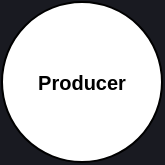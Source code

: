 <mxfile version="21.1.2" type="device">
  <diagram name="Página-1" id="Q39FMLRvRPiPcKhhfCA-">
    <mxGraphModel dx="1462" dy="-121" grid="0" gridSize="10" guides="1" tooltips="0" connect="1" arrows="1" fold="1" page="0" pageScale="1" pageWidth="827" pageHeight="1169" background="#191A21" math="0" shadow="0">
      <root>
        <object label="" fundo="" id="0">
          <mxCell />
        </object>
        <mxCell id="_28TFTsiVNb7t17IoLPc-239" value="camada4" style="" parent="0" />
        <mxCell id="_28TFTsiVNb7t17IoLPc-240" style="edgeStyle=none;curved=1;rounded=0;orthogonalLoop=1;jettySize=auto;html=1;fontSize=12;startSize=8;endSize=8;endArrow=block;endFill=1;strokeWidth=1;strokeColor=#FFFFFF;flowAnimation=0;" parent="_28TFTsiVNb7t17IoLPc-239" source="_28TFTsiVNb7t17IoLPc-243" target="_28TFTsiVNb7t17IoLPc-247" edge="1">
          <mxGeometry relative="1" as="geometry" />
        </mxCell>
        <mxCell id="_28TFTsiVNb7t17IoLPc-241" style="edgeStyle=none;curved=1;rounded=0;orthogonalLoop=1;jettySize=auto;html=1;entryX=0;entryY=0.5;entryDx=0;entryDy=0;fontSize=12;startSize=8;endSize=8;endArrow=block;endFill=1;strokeWidth=1;strokeColor=#FFFFFF;flowAnimation=0;" parent="_28TFTsiVNb7t17IoLPc-239" source="_28TFTsiVNb7t17IoLPc-243" target="_28TFTsiVNb7t17IoLPc-245" edge="1">
          <mxGeometry relative="1" as="geometry" />
        </mxCell>
        <mxCell id="_28TFTsiVNb7t17IoLPc-242" style="edgeStyle=none;curved=1;rounded=0;orthogonalLoop=1;jettySize=auto;html=1;entryX=0;entryY=0.5;entryDx=0;entryDy=0;fontSize=12;startSize=8;endSize=8;endArrow=block;endFill=1;strokeWidth=1;strokeColor=#FFFFFF;flowAnimation=0;" parent="_28TFTsiVNb7t17IoLPc-239" source="_28TFTsiVNb7t17IoLPc-243" target="_28TFTsiVNb7t17IoLPc-249" edge="1">
          <mxGeometry relative="1" as="geometry" />
        </mxCell>
        <mxCell id="_28TFTsiVNb7t17IoLPc-243" value="Exchange" style="rhombus;whiteSpace=wrap;html=1;fontSize=15;strokeWidth=2;fontStyle=1" parent="_28TFTsiVNb7t17IoLPc-239" vertex="1">
          <mxGeometry x="-117.16" y="1025.5" width="105" height="105" as="geometry" />
        </mxCell>
        <mxCell id="_28TFTsiVNb7t17IoLPc-244" style="edgeStyle=none;curved=1;rounded=0;orthogonalLoop=1;jettySize=auto;html=1;fontSize=12;startSize=8;endSize=8;endArrow=block;endFill=1;strokeWidth=1;entryX=0;entryY=0.5;entryDx=0;entryDy=0;strokeColor=#FFFFFF;flowAnimation=0;" parent="_28TFTsiVNb7t17IoLPc-239" source="_28TFTsiVNb7t17IoLPc-245" target="_28TFTsiVNb7t17IoLPc-250" edge="1">
          <mxGeometry relative="1" as="geometry">
            <mxPoint x="309" y="993" as="targetPoint" />
          </mxGeometry>
        </mxCell>
        <mxCell id="_28TFTsiVNb7t17IoLPc-245" value="Queue A" style="rounded=1;whiteSpace=wrap;html=1;fontSize=11;fontStyle=1;fillColor=#191A21;" parent="_28TFTsiVNb7t17IoLPc-239" vertex="1">
          <mxGeometry x="96" y="963" width="120" height="60" as="geometry" />
        </mxCell>
        <mxCell id="_28TFTsiVNb7t17IoLPc-246" style="edgeStyle=none;curved=1;rounded=0;orthogonalLoop=1;jettySize=auto;html=1;fontSize=12;startSize=8;endSize=8;endArrow=block;endFill=1;strokeWidth=1;entryX=0.003;entryY=0.463;entryDx=0;entryDy=0;entryPerimeter=0;strokeColor=#FFFFFF;flowAnimation=0;" parent="_28TFTsiVNb7t17IoLPc-239" target="_28TFTsiVNb7t17IoLPc-251" edge="1">
          <mxGeometry relative="1" as="geometry">
            <mxPoint x="215" y="1080" as="sourcePoint" />
            <mxPoint x="314.12" y="1079.76" as="targetPoint" />
          </mxGeometry>
        </mxCell>
        <mxCell id="_28TFTsiVNb7t17IoLPc-247" value="Queue B" style="rounded=1;whiteSpace=wrap;html=1;fontSize=11;fontStyle=1;fillColor=#191A21;" parent="_28TFTsiVNb7t17IoLPc-239" vertex="1">
          <mxGeometry x="94" y="1048" width="120" height="60" as="geometry" />
        </mxCell>
        <mxCell id="_28TFTsiVNb7t17IoLPc-248" style="edgeStyle=none;curved=1;rounded=0;orthogonalLoop=1;jettySize=auto;html=1;entryX=0;entryY=0.5;entryDx=0;entryDy=0;fontSize=12;startSize=8;endSize=8;endArrow=block;endFill=1;strokeColor=#FFFFFF;flowAnimation=0;strokeWidth=1;" parent="_28TFTsiVNb7t17IoLPc-239" source="_28TFTsiVNb7t17IoLPc-249" target="_28TFTsiVNb7t17IoLPc-252" edge="1">
          <mxGeometry relative="1" as="geometry" />
        </mxCell>
        <mxCell id="_28TFTsiVNb7t17IoLPc-249" value="Queue C" style="rounded=1;whiteSpace=wrap;html=1;fontSize=11;fontStyle=1;fillColor=#191A21;" parent="_28TFTsiVNb7t17IoLPc-239" vertex="1">
          <mxGeometry x="96" y="1130.5" width="120" height="60" as="geometry" />
        </mxCell>
        <mxCell id="_28TFTsiVNb7t17IoLPc-250" value="Consumer A" style="ellipse;whiteSpace=wrap;html=1;aspect=fixed;fontSize=8;fontStyle=1" parent="_28TFTsiVNb7t17IoLPc-239" vertex="1">
          <mxGeometry x="323" y="961" width="64" height="64" as="geometry" />
        </mxCell>
        <mxCell id="_28TFTsiVNb7t17IoLPc-251" value="Consumer B" style="ellipse;whiteSpace=wrap;html=1;aspect=fixed;fontSize=8;fontStyle=1" parent="_28TFTsiVNb7t17IoLPc-239" vertex="1">
          <mxGeometry x="323" y="1051" width="64" height="64" as="geometry" />
        </mxCell>
        <mxCell id="_28TFTsiVNb7t17IoLPc-252" value="Consumer C" style="ellipse;whiteSpace=wrap;html=1;aspect=fixed;fontSize=8;fontStyle=1" parent="_28TFTsiVNb7t17IoLPc-239" vertex="1">
          <mxGeometry x="323" y="1128.5" width="64" height="64" as="geometry" />
        </mxCell>
        <mxCell id="_28TFTsiVNb7t17IoLPc-253" value="Routing Key: &lt;font color=&quot;#ff33ff&quot;&gt;&lt;b&gt;X&lt;/b&gt;&lt;/font&gt;" style="text;strokeColor=none;fillColor=none;html=1;align=center;verticalAlign=middle;whiteSpace=wrap;rounded=0;fontSize=9;rotation=-30;" parent="_28TFTsiVNb7t17IoLPc-239" vertex="1">
          <mxGeometry x="-28" y="1001" width="82" height="30" as="geometry" />
        </mxCell>
        <mxCell id="_28TFTsiVNb7t17IoLPc-254" value="Routing Key: &lt;b&gt;&lt;font color=&quot;#ff33ff&quot;&gt;Z&lt;/font&gt;&lt;/b&gt;" style="text;strokeColor=none;fillColor=none;html=1;align=center;verticalAlign=middle;whiteSpace=wrap;rounded=0;fontSize=9;rotation=28;" parent="_28TFTsiVNb7t17IoLPc-239" vertex="1">
          <mxGeometry x="-22" y="1126" width="82" height="30" as="geometry" />
        </mxCell>
        <mxCell id="_28TFTsiVNb7t17IoLPc-255" value="Routing Key: &lt;font color=&quot;#ff33ff&quot;&gt;&lt;b&gt;Y&lt;/b&gt;&lt;/font&gt;" style="text;strokeColor=none;fillColor=none;html=1;align=center;verticalAlign=middle;whiteSpace=wrap;rounded=0;fontSize=9;rotation=0;" parent="_28TFTsiVNb7t17IoLPc-239" vertex="1">
          <mxGeometry x="-12.16" y="1051" width="82" height="30" as="geometry" />
        </mxCell>
        <mxCell id="_28TFTsiVNb7t17IoLPc-256" value="" style="endArrow=block;html=1;rounded=0;fontSize=12;startSize=8;endSize=8;curved=1;endFill=1;strokeColor=#3DFF1F;flowAnimation=1;" parent="_28TFTsiVNb7t17IoLPc-239" edge="1">
          <mxGeometry relative="1" as="geometry">
            <mxPoint x="-217.16" y="1077.76" as="sourcePoint" />
            <mxPoint x="-117.16" y="1077.76" as="targetPoint" />
          </mxGeometry>
        </mxCell>
        <mxCell id="_28TFTsiVNb7t17IoLPc-258" value="Producer" style="ellipse;whiteSpace=wrap;html=1;aspect=fixed;fontSize=10;fontStyle=1" parent="_28TFTsiVNb7t17IoLPc-239" vertex="1">
          <mxGeometry x="-298" y="1038" width="80" height="80" as="geometry" />
        </mxCell>
        <UserObject label="camadas" link="data:action/json,{   &quot;title&quot;: &quot;limpar&quot;,   &quot;actions&quot;: [     {       &quot;wait&quot;: &quot;3000&quot;     },     {       &quot;toggle&quot;: {         &quot;cells&quot;: [           &quot;_28TFTsiVNb7t17IoLPc-198&quot;         ]       }     }   ] }" id="ufFklaLvF3Zcsidc5OTK-1">
          <mxCell style="rounded=1;whiteSpace=wrap;html=1;fontSize=25;fillColor=#f5f5f5;fontColor=#333333;strokeColor=#666666;strokeWidth=3;" vertex="1" parent="_28TFTsiVNb7t17IoLPc-239">
            <mxGeometry x="-321" y="1304" width="106" height="60" as="geometry" />
          </mxCell>
        </UserObject>
        <mxCell id="_28TFTsiVNb7t17IoLPc-218" value="camada3" style="" parent="0" />
        <mxCell id="_28TFTsiVNb7t17IoLPc-219" style="edgeStyle=none;curved=1;rounded=0;orthogonalLoop=1;jettySize=auto;html=1;fontSize=12;startSize=8;endSize=8;endArrow=block;endFill=1;strokeWidth=1;strokeColor=#FFFFFF;flowAnimation=0;" parent="_28TFTsiVNb7t17IoLPc-218" source="_28TFTsiVNb7t17IoLPc-222" target="_28TFTsiVNb7t17IoLPc-226" edge="1">
          <mxGeometry relative="1" as="geometry" />
        </mxCell>
        <mxCell id="_28TFTsiVNb7t17IoLPc-220" style="edgeStyle=none;curved=1;rounded=0;orthogonalLoop=1;jettySize=auto;html=1;entryX=0;entryY=0.5;entryDx=0;entryDy=0;fontSize=12;startSize=8;endSize=8;endArrow=block;endFill=1;strokeWidth=1;strokeColor=#FFFFFF;flowAnimation=0;" parent="_28TFTsiVNb7t17IoLPc-218" source="_28TFTsiVNb7t17IoLPc-222" target="_28TFTsiVNb7t17IoLPc-224" edge="1">
          <mxGeometry relative="1" as="geometry" />
        </mxCell>
        <mxCell id="_28TFTsiVNb7t17IoLPc-221" style="edgeStyle=none;curved=1;rounded=0;orthogonalLoop=1;jettySize=auto;html=1;entryX=0;entryY=0.5;entryDx=0;entryDy=0;fontSize=12;startSize=8;endSize=8;endArrow=block;endFill=1;strokeWidth=1;strokeColor=#FFFFFF;flowAnimation=0;" parent="_28TFTsiVNb7t17IoLPc-218" source="_28TFTsiVNb7t17IoLPc-222" target="_28TFTsiVNb7t17IoLPc-228" edge="1">
          <mxGeometry relative="1" as="geometry" />
        </mxCell>
        <mxCell id="_28TFTsiVNb7t17IoLPc-222" value="Exchange" style="rhombus;whiteSpace=wrap;html=1;fontSize=15;strokeWidth=2;fontStyle=1" parent="_28TFTsiVNb7t17IoLPc-218" vertex="1">
          <mxGeometry x="-117.16" y="1025.5" width="105" height="105" as="geometry" />
        </mxCell>
        <mxCell id="_28TFTsiVNb7t17IoLPc-223" style="edgeStyle=none;curved=1;rounded=0;orthogonalLoop=1;jettySize=auto;html=1;fontSize=12;startSize=8;endSize=8;endArrow=block;endFill=1;strokeWidth=1;entryX=0;entryY=0.5;entryDx=0;entryDy=0;strokeColor=#FFFFFF;flowAnimation=0;" parent="_28TFTsiVNb7t17IoLPc-218" source="_28TFTsiVNb7t17IoLPc-224" target="_28TFTsiVNb7t17IoLPc-229" edge="1">
          <mxGeometry relative="1" as="geometry">
            <mxPoint x="309" y="993" as="targetPoint" />
          </mxGeometry>
        </mxCell>
        <mxCell id="_28TFTsiVNb7t17IoLPc-224" value="Queue A" style="rounded=1;whiteSpace=wrap;html=1;fontSize=11;fontStyle=1;fillColor=#191A21;" parent="_28TFTsiVNb7t17IoLPc-218" vertex="1">
          <mxGeometry x="96" y="963" width="120" height="60" as="geometry" />
        </mxCell>
        <mxCell id="_28TFTsiVNb7t17IoLPc-225" style="edgeStyle=none;curved=1;rounded=0;orthogonalLoop=1;jettySize=auto;html=1;fontSize=12;startSize=8;endSize=8;endArrow=block;endFill=1;strokeWidth=1;entryX=0.003;entryY=0.463;entryDx=0;entryDy=0;entryPerimeter=0;strokeColor=#FFFFFF;flowAnimation=0;" parent="_28TFTsiVNb7t17IoLPc-218" target="_28TFTsiVNb7t17IoLPc-230" edge="1">
          <mxGeometry relative="1" as="geometry">
            <mxPoint x="215" y="1080" as="sourcePoint" />
            <mxPoint x="314.12" y="1079.76" as="targetPoint" />
          </mxGeometry>
        </mxCell>
        <mxCell id="_28TFTsiVNb7t17IoLPc-226" value="Queue B" style="rounded=1;whiteSpace=wrap;html=1;fontSize=11;fontStyle=1;fillColor=#191A21;" parent="_28TFTsiVNb7t17IoLPc-218" vertex="1">
          <mxGeometry x="94" y="1048" width="120" height="60" as="geometry" />
        </mxCell>
        <mxCell id="_28TFTsiVNb7t17IoLPc-227" style="edgeStyle=none;curved=1;rounded=0;orthogonalLoop=1;jettySize=auto;html=1;entryX=0;entryY=0.5;entryDx=0;entryDy=0;fontSize=12;startSize=8;endSize=8;endArrow=block;endFill=1;strokeColor=#FFFFFF;flowAnimation=0;strokeWidth=1;" parent="_28TFTsiVNb7t17IoLPc-218" source="_28TFTsiVNb7t17IoLPc-228" target="_28TFTsiVNb7t17IoLPc-231" edge="1">
          <mxGeometry relative="1" as="geometry" />
        </mxCell>
        <mxCell id="_28TFTsiVNb7t17IoLPc-228" value="Queue C" style="rounded=1;whiteSpace=wrap;html=1;fontSize=11;fontStyle=1;fillColor=#191A21;" parent="_28TFTsiVNb7t17IoLPc-218" vertex="1">
          <mxGeometry x="96" y="1130.5" width="120" height="60" as="geometry" />
        </mxCell>
        <mxCell id="_28TFTsiVNb7t17IoLPc-229" value="Consumer A" style="ellipse;whiteSpace=wrap;html=1;aspect=fixed;fontSize=8;fontStyle=1" parent="_28TFTsiVNb7t17IoLPc-218" vertex="1">
          <mxGeometry x="323" y="961" width="64" height="64" as="geometry" />
        </mxCell>
        <mxCell id="_28TFTsiVNb7t17IoLPc-230" value="Consumer B" style="ellipse;whiteSpace=wrap;html=1;aspect=fixed;fontSize=8;fontStyle=1" parent="_28TFTsiVNb7t17IoLPc-218" vertex="1">
          <mxGeometry x="323" y="1051" width="64" height="64" as="geometry" />
        </mxCell>
        <mxCell id="_28TFTsiVNb7t17IoLPc-231" value="Consumer C" style="ellipse;whiteSpace=wrap;html=1;aspect=fixed;fontSize=8;fontStyle=1" parent="_28TFTsiVNb7t17IoLPc-218" vertex="1">
          <mxGeometry x="323" y="1128.5" width="64" height="64" as="geometry" />
        </mxCell>
        <mxCell id="_28TFTsiVNb7t17IoLPc-232" value="Routing Key: &lt;font color=&quot;#ff33ff&quot;&gt;&lt;b&gt;X&lt;/b&gt;&lt;/font&gt;" style="text;strokeColor=none;fillColor=none;html=1;align=center;verticalAlign=middle;whiteSpace=wrap;rounded=0;fontSize=9;rotation=-30;" parent="_28TFTsiVNb7t17IoLPc-218" vertex="1">
          <mxGeometry x="-28" y="1001" width="82" height="30" as="geometry" />
        </mxCell>
        <mxCell id="_28TFTsiVNb7t17IoLPc-233" value="Routing Key: &lt;b&gt;&lt;font color=&quot;#ff33ff&quot;&gt;Z&lt;/font&gt;&lt;/b&gt;" style="text;strokeColor=none;fillColor=none;html=1;align=center;verticalAlign=middle;whiteSpace=wrap;rounded=0;fontSize=9;rotation=28;" parent="_28TFTsiVNb7t17IoLPc-218" vertex="1">
          <mxGeometry x="-22" y="1126" width="82" height="30" as="geometry" />
        </mxCell>
        <mxCell id="_28TFTsiVNb7t17IoLPc-234" value="Routing Key: &lt;font color=&quot;#ff33ff&quot;&gt;&lt;b&gt;Y&lt;/b&gt;&lt;/font&gt;" style="text;strokeColor=none;fillColor=none;html=1;align=center;verticalAlign=middle;whiteSpace=wrap;rounded=0;fontSize=9;rotation=0;" parent="_28TFTsiVNb7t17IoLPc-218" vertex="1">
          <mxGeometry x="-12.16" y="1051" width="82" height="30" as="geometry" />
        </mxCell>
        <mxCell id="_28TFTsiVNb7t17IoLPc-235" value="" style="endArrow=block;html=1;rounded=0;fontSize=12;startSize=8;endSize=8;curved=1;endFill=1;strokeColor=#3DFF1F;flowAnimation=1;" parent="_28TFTsiVNb7t17IoLPc-218" edge="1">
          <mxGeometry relative="1" as="geometry">
            <mxPoint x="-217.16" y="1077.76" as="sourcePoint" />
            <mxPoint x="-117.16" y="1077.76" as="targetPoint" />
          </mxGeometry>
        </mxCell>
        <mxCell id="_28TFTsiVNb7t17IoLPc-236" value="" style="shape=message;html=1;outlineConnect=0;fontSize=16;" parent="_28TFTsiVNb7t17IoLPc-235" vertex="1">
          <mxGeometry width="20" height="14" relative="1" as="geometry">
            <mxPoint x="18" y="-7" as="offset" />
          </mxGeometry>
        </mxCell>
        <mxCell id="_28TFTsiVNb7t17IoLPc-237" value="Producer" style="ellipse;whiteSpace=wrap;html=1;aspect=fixed;fontSize=10;fontStyle=1" parent="_28TFTsiVNb7t17IoLPc-218" vertex="1">
          <mxGeometry x="-298" y="1038" width="80" height="80" as="geometry" />
        </mxCell>
        <mxCell id="_28TFTsiVNb7t17IoLPc-178" value="camada2" style="" parent="0" />
        <mxCell id="_28TFTsiVNb7t17IoLPc-179" style="edgeStyle=none;curved=1;rounded=0;orthogonalLoop=1;jettySize=auto;html=1;fontSize=12;startSize=8;endSize=8;endArrow=block;endFill=1;strokeWidth=1;strokeColor=#FFFFFF;flowAnimation=0;" parent="_28TFTsiVNb7t17IoLPc-178" source="_28TFTsiVNb7t17IoLPc-182" target="_28TFTsiVNb7t17IoLPc-186" edge="1">
          <mxGeometry relative="1" as="geometry" />
        </mxCell>
        <mxCell id="_28TFTsiVNb7t17IoLPc-180" style="edgeStyle=none;curved=1;rounded=0;orthogonalLoop=1;jettySize=auto;html=1;entryX=0;entryY=0.5;entryDx=0;entryDy=0;fontSize=12;startSize=8;endSize=8;endArrow=block;endFill=1;strokeWidth=1;strokeColor=#FFFFFF;flowAnimation=0;" parent="_28TFTsiVNb7t17IoLPc-178" source="_28TFTsiVNb7t17IoLPc-182" target="_28TFTsiVNb7t17IoLPc-184" edge="1">
          <mxGeometry relative="1" as="geometry" />
        </mxCell>
        <mxCell id="_28TFTsiVNb7t17IoLPc-181" style="edgeStyle=none;curved=1;rounded=0;orthogonalLoop=1;jettySize=auto;html=1;entryX=0;entryY=0.5;entryDx=0;entryDy=0;fontSize=12;startSize=8;endSize=8;endArrow=block;endFill=1;strokeWidth=1;strokeColor=#FFFFFF;flowAnimation=0;" parent="_28TFTsiVNb7t17IoLPc-178" source="_28TFTsiVNb7t17IoLPc-182" target="_28TFTsiVNb7t17IoLPc-188" edge="1">
          <mxGeometry relative="1" as="geometry" />
        </mxCell>
        <mxCell id="_28TFTsiVNb7t17IoLPc-182" value="Exchange" style="rhombus;whiteSpace=wrap;html=1;fontSize=15;strokeWidth=2;fontStyle=1" parent="_28TFTsiVNb7t17IoLPc-178" vertex="1">
          <mxGeometry x="-117.16" y="1025.5" width="105" height="105" as="geometry" />
        </mxCell>
        <mxCell id="_28TFTsiVNb7t17IoLPc-183" style="edgeStyle=none;curved=1;rounded=0;orthogonalLoop=1;jettySize=auto;html=1;fontSize=12;startSize=8;endSize=8;endArrow=block;endFill=1;strokeWidth=1;entryX=0;entryY=0.5;entryDx=0;entryDy=0;strokeColor=#FFFFFF;flowAnimation=0;" parent="_28TFTsiVNb7t17IoLPc-178" source="_28TFTsiVNb7t17IoLPc-184" target="_28TFTsiVNb7t17IoLPc-189" edge="1">
          <mxGeometry relative="1" as="geometry">
            <mxPoint x="309" y="993" as="targetPoint" />
          </mxGeometry>
        </mxCell>
        <mxCell id="_28TFTsiVNb7t17IoLPc-184" value="Queue A" style="rounded=1;whiteSpace=wrap;html=1;fontSize=11;fontStyle=1;fillColor=#191A21;" parent="_28TFTsiVNb7t17IoLPc-178" vertex="1">
          <mxGeometry x="96" y="963" width="120" height="60" as="geometry" />
        </mxCell>
        <mxCell id="_28TFTsiVNb7t17IoLPc-185" style="edgeStyle=none;curved=1;rounded=0;orthogonalLoop=1;jettySize=auto;html=1;fontSize=12;startSize=8;endSize=8;endArrow=block;endFill=1;strokeWidth=1;entryX=0.003;entryY=0.463;entryDx=0;entryDy=0;entryPerimeter=0;strokeColor=#FFFFFF;flowAnimation=0;" parent="_28TFTsiVNb7t17IoLPc-178" target="_28TFTsiVNb7t17IoLPc-190" edge="1">
          <mxGeometry relative="1" as="geometry">
            <mxPoint x="215" y="1080" as="sourcePoint" />
            <mxPoint x="314.12" y="1079.76" as="targetPoint" />
          </mxGeometry>
        </mxCell>
        <mxCell id="_28TFTsiVNb7t17IoLPc-186" value="Queue B" style="rounded=1;whiteSpace=wrap;html=1;fontSize=11;fontStyle=1;fillColor=#191A21;" parent="_28TFTsiVNb7t17IoLPc-178" vertex="1">
          <mxGeometry x="94" y="1048" width="120" height="60" as="geometry" />
        </mxCell>
        <mxCell id="_28TFTsiVNb7t17IoLPc-187" style="edgeStyle=none;curved=1;rounded=0;orthogonalLoop=1;jettySize=auto;html=1;entryX=0;entryY=0.5;entryDx=0;entryDy=0;fontSize=12;startSize=8;endSize=8;endArrow=block;endFill=1;strokeColor=#FFFFFF;flowAnimation=0;strokeWidth=1;" parent="_28TFTsiVNb7t17IoLPc-178" source="_28TFTsiVNb7t17IoLPc-188" target="_28TFTsiVNb7t17IoLPc-191" edge="1">
          <mxGeometry relative="1" as="geometry" />
        </mxCell>
        <mxCell id="_28TFTsiVNb7t17IoLPc-188" value="Queue C" style="rounded=1;whiteSpace=wrap;html=1;fontSize=11;fontStyle=1;fillColor=#191A21;" parent="_28TFTsiVNb7t17IoLPc-178" vertex="1">
          <mxGeometry x="96" y="1130.5" width="120" height="60" as="geometry" />
        </mxCell>
        <mxCell id="_28TFTsiVNb7t17IoLPc-189" value="Consumer A" style="ellipse;whiteSpace=wrap;html=1;aspect=fixed;fontSize=8;fontStyle=1" parent="_28TFTsiVNb7t17IoLPc-178" vertex="1">
          <mxGeometry x="323" y="961" width="64" height="64" as="geometry" />
        </mxCell>
        <mxCell id="_28TFTsiVNb7t17IoLPc-190" value="Consumer B" style="ellipse;whiteSpace=wrap;html=1;aspect=fixed;fontSize=8;fontStyle=1" parent="_28TFTsiVNb7t17IoLPc-178" vertex="1">
          <mxGeometry x="323" y="1051" width="64" height="64" as="geometry" />
        </mxCell>
        <mxCell id="_28TFTsiVNb7t17IoLPc-191" value="Consumer C" style="ellipse;whiteSpace=wrap;html=1;aspect=fixed;fontSize=8;fontStyle=1" parent="_28TFTsiVNb7t17IoLPc-178" vertex="1">
          <mxGeometry x="323" y="1128.5" width="64" height="64" as="geometry" />
        </mxCell>
        <mxCell id="_28TFTsiVNb7t17IoLPc-192" value="Routing Key: &lt;font color=&quot;#ff33ff&quot;&gt;&lt;b&gt;X&lt;/b&gt;&lt;/font&gt;" style="text;strokeColor=none;fillColor=none;html=1;align=center;verticalAlign=middle;whiteSpace=wrap;rounded=0;fontSize=9;rotation=-30;" parent="_28TFTsiVNb7t17IoLPc-178" vertex="1">
          <mxGeometry x="-28" y="1001" width="82" height="30" as="geometry" />
        </mxCell>
        <mxCell id="_28TFTsiVNb7t17IoLPc-193" value="Routing Key: &lt;b&gt;&lt;font color=&quot;#ff33ff&quot;&gt;Z&lt;/font&gt;&lt;/b&gt;" style="text;strokeColor=none;fillColor=none;html=1;align=center;verticalAlign=middle;whiteSpace=wrap;rounded=0;fontSize=9;rotation=28;" parent="_28TFTsiVNb7t17IoLPc-178" vertex="1">
          <mxGeometry x="-22" y="1126" width="82" height="30" as="geometry" />
        </mxCell>
        <mxCell id="_28TFTsiVNb7t17IoLPc-194" value="Routing Key: &lt;font color=&quot;#ff33ff&quot;&gt;&lt;b&gt;Y&lt;/b&gt;&lt;/font&gt;" style="text;strokeColor=none;fillColor=none;html=1;align=center;verticalAlign=middle;whiteSpace=wrap;rounded=0;fontSize=9;rotation=0;" parent="_28TFTsiVNb7t17IoLPc-178" vertex="1">
          <mxGeometry x="-12.16" y="1051" width="82" height="30" as="geometry" />
        </mxCell>
        <mxCell id="_28TFTsiVNb7t17IoLPc-195" value="" style="endArrow=block;html=1;rounded=0;fontSize=12;startSize=8;endSize=8;curved=1;endFill=1;strokeColor=#3DFF1F;flowAnimation=1;" parent="_28TFTsiVNb7t17IoLPc-178" edge="1">
          <mxGeometry relative="1" as="geometry">
            <mxPoint x="-217.16" y="1077.76" as="sourcePoint" />
            <mxPoint x="-117.16" y="1077.76" as="targetPoint" />
          </mxGeometry>
        </mxCell>
        <mxCell id="_28TFTsiVNb7t17IoLPc-196" value="" style="shape=message;html=1;outlineConnect=0;fontSize=16;" parent="_28TFTsiVNb7t17IoLPc-195" vertex="1">
          <mxGeometry width="20" height="14" relative="1" as="geometry">
            <mxPoint x="-4" y="-7" as="offset" />
          </mxGeometry>
        </mxCell>
        <mxCell id="_28TFTsiVNb7t17IoLPc-197" value="Producer" style="ellipse;whiteSpace=wrap;html=1;aspect=fixed;fontSize=10;fontStyle=1" parent="_28TFTsiVNb7t17IoLPc-178" vertex="1">
          <mxGeometry x="-298" y="1038" width="80" height="80" as="geometry" />
        </mxCell>
        <mxCell id="_28TFTsiVNb7t17IoLPc-198" value="camada1" style="" parent="0" />
        <mxCell id="_28TFTsiVNb7t17IoLPc-199" style="edgeStyle=none;curved=1;rounded=0;orthogonalLoop=1;jettySize=auto;html=1;fontSize=12;startSize=8;endSize=8;endArrow=block;endFill=1;strokeWidth=1;strokeColor=#FFFFFF;flowAnimation=0;" parent="_28TFTsiVNb7t17IoLPc-198" source="_28TFTsiVNb7t17IoLPc-202" target="_28TFTsiVNb7t17IoLPc-206" edge="1">
          <mxGeometry relative="1" as="geometry" />
        </mxCell>
        <mxCell id="_28TFTsiVNb7t17IoLPc-200" style="edgeStyle=none;curved=1;rounded=0;orthogonalLoop=1;jettySize=auto;html=1;entryX=0;entryY=0.5;entryDx=0;entryDy=0;fontSize=12;startSize=8;endSize=8;endArrow=block;endFill=1;strokeWidth=1;strokeColor=#FFFFFF;flowAnimation=0;" parent="_28TFTsiVNb7t17IoLPc-198" source="_28TFTsiVNb7t17IoLPc-202" target="_28TFTsiVNb7t17IoLPc-204" edge="1">
          <mxGeometry relative="1" as="geometry" />
        </mxCell>
        <mxCell id="_28TFTsiVNb7t17IoLPc-201" style="edgeStyle=none;curved=1;rounded=0;orthogonalLoop=1;jettySize=auto;html=1;entryX=0;entryY=0.5;entryDx=0;entryDy=0;fontSize=12;startSize=8;endSize=8;endArrow=block;endFill=1;strokeWidth=1;strokeColor=#FFFFFF;flowAnimation=0;" parent="_28TFTsiVNb7t17IoLPc-198" source="_28TFTsiVNb7t17IoLPc-202" target="_28TFTsiVNb7t17IoLPc-208" edge="1">
          <mxGeometry relative="1" as="geometry" />
        </mxCell>
        <mxCell id="_28TFTsiVNb7t17IoLPc-202" value="Exchange" style="rhombus;whiteSpace=wrap;html=1;fontSize=15;strokeWidth=2;fontStyle=1" parent="_28TFTsiVNb7t17IoLPc-198" vertex="1">
          <mxGeometry x="-117.16" y="1025.5" width="105" height="105" as="geometry" />
        </mxCell>
        <mxCell id="_28TFTsiVNb7t17IoLPc-203" style="edgeStyle=none;curved=1;rounded=0;orthogonalLoop=1;jettySize=auto;html=1;fontSize=12;startSize=8;endSize=8;endArrow=block;endFill=1;strokeWidth=1;entryX=0;entryY=0.5;entryDx=0;entryDy=0;strokeColor=#FFFFFF;flowAnimation=0;" parent="_28TFTsiVNb7t17IoLPc-198" source="_28TFTsiVNb7t17IoLPc-204" target="_28TFTsiVNb7t17IoLPc-209" edge="1">
          <mxGeometry relative="1" as="geometry">
            <mxPoint x="309" y="993" as="targetPoint" />
          </mxGeometry>
        </mxCell>
        <mxCell id="_28TFTsiVNb7t17IoLPc-204" value="Queue A" style="rounded=1;whiteSpace=wrap;html=1;fontSize=11;fontStyle=1;fillColor=#191A21;" parent="_28TFTsiVNb7t17IoLPc-198" vertex="1">
          <mxGeometry x="96" y="963" width="120" height="60" as="geometry" />
        </mxCell>
        <mxCell id="_28TFTsiVNb7t17IoLPc-205" style="edgeStyle=none;curved=1;rounded=0;orthogonalLoop=1;jettySize=auto;html=1;fontSize=12;startSize=8;endSize=8;endArrow=block;endFill=1;strokeWidth=1;entryX=0.003;entryY=0.463;entryDx=0;entryDy=0;entryPerimeter=0;strokeColor=#FFFFFF;flowAnimation=0;" parent="_28TFTsiVNb7t17IoLPc-198" target="_28TFTsiVNb7t17IoLPc-210" edge="1">
          <mxGeometry relative="1" as="geometry">
            <mxPoint x="215" y="1080" as="sourcePoint" />
            <mxPoint x="314.12" y="1079.76" as="targetPoint" />
          </mxGeometry>
        </mxCell>
        <mxCell id="_28TFTsiVNb7t17IoLPc-206" value="Queue B" style="rounded=1;whiteSpace=wrap;html=1;fontSize=11;fontStyle=1;fillColor=#191A21;" parent="_28TFTsiVNb7t17IoLPc-198" vertex="1">
          <mxGeometry x="94" y="1048" width="120" height="60" as="geometry" />
        </mxCell>
        <mxCell id="_28TFTsiVNb7t17IoLPc-207" style="edgeStyle=none;curved=1;rounded=0;orthogonalLoop=1;jettySize=auto;html=1;entryX=0;entryY=0.5;entryDx=0;entryDy=0;fontSize=12;startSize=8;endSize=8;endArrow=block;endFill=1;strokeColor=#FFFFFF;flowAnimation=0;strokeWidth=1;" parent="_28TFTsiVNb7t17IoLPc-198" source="_28TFTsiVNb7t17IoLPc-208" target="_28TFTsiVNb7t17IoLPc-211" edge="1">
          <mxGeometry relative="1" as="geometry" />
        </mxCell>
        <mxCell id="_28TFTsiVNb7t17IoLPc-208" value="Queue C" style="rounded=1;whiteSpace=wrap;html=1;fontSize=11;fontStyle=1;fillColor=#191A21;" parent="_28TFTsiVNb7t17IoLPc-198" vertex="1">
          <mxGeometry x="96" y="1130.5" width="120" height="60" as="geometry" />
        </mxCell>
        <mxCell id="_28TFTsiVNb7t17IoLPc-209" value="Consumer A" style="ellipse;whiteSpace=wrap;html=1;aspect=fixed;fontSize=8;fontStyle=1" parent="_28TFTsiVNb7t17IoLPc-198" vertex="1">
          <mxGeometry x="323" y="961" width="64" height="64" as="geometry" />
        </mxCell>
        <mxCell id="_28TFTsiVNb7t17IoLPc-210" value="Consumer B" style="ellipse;whiteSpace=wrap;html=1;aspect=fixed;fontSize=8;fontStyle=1" parent="_28TFTsiVNb7t17IoLPc-198" vertex="1">
          <mxGeometry x="323" y="1051" width="64" height="64" as="geometry" />
        </mxCell>
        <mxCell id="_28TFTsiVNb7t17IoLPc-211" value="Consumer C" style="ellipse;whiteSpace=wrap;html=1;aspect=fixed;fontSize=8;fontStyle=1" parent="_28TFTsiVNb7t17IoLPc-198" vertex="1">
          <mxGeometry x="323" y="1128.5" width="64" height="64" as="geometry" />
        </mxCell>
        <mxCell id="_28TFTsiVNb7t17IoLPc-212" value="Routing Key: &lt;font color=&quot;#ff33ff&quot;&gt;&lt;b&gt;X&lt;/b&gt;&lt;/font&gt;" style="text;strokeColor=none;fillColor=none;html=1;align=center;verticalAlign=middle;whiteSpace=wrap;rounded=0;fontSize=9;rotation=-30;" parent="_28TFTsiVNb7t17IoLPc-198" vertex="1">
          <mxGeometry x="-28" y="1001" width="82" height="30" as="geometry" />
        </mxCell>
        <mxCell id="_28TFTsiVNb7t17IoLPc-213" value="Routing Key: &lt;b&gt;&lt;font color=&quot;#ff33ff&quot;&gt;Z&lt;/font&gt;&lt;/b&gt;" style="text;strokeColor=none;fillColor=none;html=1;align=center;verticalAlign=middle;whiteSpace=wrap;rounded=0;fontSize=9;rotation=28;" parent="_28TFTsiVNb7t17IoLPc-198" vertex="1">
          <mxGeometry x="-22" y="1126" width="82" height="30" as="geometry" />
        </mxCell>
        <mxCell id="_28TFTsiVNb7t17IoLPc-214" value="Routing Key: &lt;font color=&quot;#ff33ff&quot;&gt;&lt;b&gt;Y&lt;/b&gt;&lt;/font&gt;" style="text;strokeColor=none;fillColor=none;html=1;align=center;verticalAlign=middle;whiteSpace=wrap;rounded=0;fontSize=9;rotation=0;" parent="_28TFTsiVNb7t17IoLPc-198" vertex="1">
          <mxGeometry x="-12.16" y="1051" width="82" height="30" as="geometry" />
        </mxCell>
        <mxCell id="_28TFTsiVNb7t17IoLPc-215" value="" style="endArrow=block;html=1;rounded=0;fontSize=12;startSize=8;endSize=8;curved=1;endFill=1;strokeColor=#3DFF1F;flowAnimation=1;" parent="_28TFTsiVNb7t17IoLPc-198" edge="1">
          <mxGeometry relative="1" as="geometry">
            <mxPoint x="-217.16" y="1077.76" as="sourcePoint" />
            <mxPoint x="-117.16" y="1077.76" as="targetPoint" />
          </mxGeometry>
        </mxCell>
        <mxCell id="_28TFTsiVNb7t17IoLPc-216" value="" style="shape=message;html=1;outlineConnect=0;fontSize=16;" parent="_28TFTsiVNb7t17IoLPc-215" vertex="1">
          <mxGeometry width="20" height="14" relative="1" as="geometry">
            <mxPoint x="-26" y="-7" as="offset" />
          </mxGeometry>
        </mxCell>
        <mxCell id="_28TFTsiVNb7t17IoLPc-217" value="Producer" style="ellipse;whiteSpace=wrap;html=1;aspect=fixed;fontSize=10;fontStyle=1" parent="_28TFTsiVNb7t17IoLPc-198" vertex="1">
          <mxGeometry x="-298" y="1038" width="80" height="80" as="geometry" />
        </mxCell>
        <mxCell id="300" value="camada0" style="" parent="0" />
        <mxCell id="_28TFTsiVNb7t17IoLPc-152" style="edgeStyle=none;curved=1;rounded=0;orthogonalLoop=1;jettySize=auto;html=1;fontSize=12;startSize=8;endSize=8;endArrow=block;endFill=1;strokeWidth=1;strokeColor=#FFFFFF;flowAnimation=0;" parent="1" source="_28TFTsiVNb7t17IoLPc-155" target="_28TFTsiVNb7t17IoLPc-159" edge="1" visible="0">
          <mxGeometry relative="1" as="geometry" />
        </mxCell>
        <mxCell id="_28TFTsiVNb7t17IoLPc-153" style="edgeStyle=none;curved=1;rounded=0;orthogonalLoop=1;jettySize=auto;html=1;entryX=0;entryY=0.5;entryDx=0;entryDy=0;fontSize=12;startSize=8;endSize=8;endArrow=block;endFill=1;strokeWidth=1;strokeColor=#FFFFFF;flowAnimation=0;" parent="1" source="_28TFTsiVNb7t17IoLPc-155" target="_28TFTsiVNb7t17IoLPc-157" edge="1">
          <mxGeometry relative="1" as="geometry" />
        </mxCell>
        <mxCell id="_28TFTsiVNb7t17IoLPc-154" style="edgeStyle=none;curved=1;rounded=0;orthogonalLoop=1;jettySize=auto;html=1;entryX=0;entryY=0.5;entryDx=0;entryDy=0;fontSize=12;startSize=8;endSize=8;endArrow=block;endFill=1;strokeWidth=1;strokeColor=#FFFFFF;flowAnimation=0;" parent="1" source="_28TFTsiVNb7t17IoLPc-155" target="_28TFTsiVNb7t17IoLPc-161" edge="1">
          <mxGeometry relative="1" as="geometry" />
        </mxCell>
        <mxCell id="_28TFTsiVNb7t17IoLPc-155" value="Exchange" style="rhombus;whiteSpace=wrap;html=1;fontSize=15;strokeWidth=2;fontStyle=1" parent="1" vertex="1">
          <mxGeometry x="-117.16" y="1025.5" width="105" height="105" as="geometry" />
        </mxCell>
        <mxCell id="_28TFTsiVNb7t17IoLPc-156" style="edgeStyle=none;curved=1;rounded=0;orthogonalLoop=1;jettySize=auto;html=1;fontSize=12;startSize=8;endSize=8;endArrow=block;endFill=1;strokeWidth=1;entryX=0;entryY=0.5;entryDx=0;entryDy=0;strokeColor=#FFFFFF;flowAnimation=0;" parent="1" source="_28TFTsiVNb7t17IoLPc-157" target="_28TFTsiVNb7t17IoLPc-162" edge="1">
          <mxGeometry relative="1" as="geometry">
            <mxPoint x="309" y="993" as="targetPoint" />
          </mxGeometry>
        </mxCell>
        <mxCell id="_28TFTsiVNb7t17IoLPc-157" value="Queue A" style="rounded=1;whiteSpace=wrap;html=1;fontSize=11;fontStyle=1;fillColor=#191A21;" parent="1" vertex="1">
          <mxGeometry x="96" y="963" width="120" height="60" as="geometry" />
        </mxCell>
        <mxCell id="_28TFTsiVNb7t17IoLPc-158" style="edgeStyle=none;curved=1;rounded=0;orthogonalLoop=1;jettySize=auto;html=1;fontSize=12;startSize=8;endSize=8;endArrow=block;endFill=1;strokeWidth=1;entryX=0.003;entryY=0.463;entryDx=0;entryDy=0;entryPerimeter=0;strokeColor=#FFFFFF;flowAnimation=0;" parent="1" target="_28TFTsiVNb7t17IoLPc-164" edge="1">
          <mxGeometry relative="1" as="geometry">
            <mxPoint x="215" y="1080" as="sourcePoint" />
            <mxPoint x="314.12" y="1079.76" as="targetPoint" />
          </mxGeometry>
        </mxCell>
        <mxCell id="_28TFTsiVNb7t17IoLPc-159" value="Queue B" style="rounded=1;whiteSpace=wrap;html=1;fontSize=11;fontStyle=1;fillColor=#191A21;" parent="1" vertex="1">
          <mxGeometry x="94" y="1048" width="120" height="60" as="geometry" />
        </mxCell>
        <mxCell id="_28TFTsiVNb7t17IoLPc-160" style="edgeStyle=none;curved=1;rounded=0;orthogonalLoop=1;jettySize=auto;html=1;entryX=0;entryY=0.5;entryDx=0;entryDy=0;fontSize=12;startSize=8;endSize=8;endArrow=block;endFill=1;strokeColor=#FFFFFF;flowAnimation=0;strokeWidth=1;" parent="1" source="_28TFTsiVNb7t17IoLPc-161" target="_28TFTsiVNb7t17IoLPc-165" edge="1">
          <mxGeometry relative="1" as="geometry" />
        </mxCell>
        <mxCell id="_28TFTsiVNb7t17IoLPc-161" value="Queue C" style="rounded=1;whiteSpace=wrap;html=1;fontSize=11;fontStyle=1;fillColor=#191A21;" parent="1" vertex="1">
          <mxGeometry x="96" y="1130.5" width="120" height="60" as="geometry" />
        </mxCell>
        <mxCell id="_28TFTsiVNb7t17IoLPc-162" value="Consumer A" style="ellipse;whiteSpace=wrap;html=1;aspect=fixed;fontSize=8;fontStyle=1" parent="1" vertex="1">
          <mxGeometry x="323" y="961" width="64" height="64" as="geometry" />
        </mxCell>
        <mxCell id="_28TFTsiVNb7t17IoLPc-164" value="Consumer B" style="ellipse;whiteSpace=wrap;html=1;aspect=fixed;fontSize=8;fontStyle=1" parent="1" vertex="1">
          <mxGeometry x="323" y="1051" width="64" height="64" as="geometry" />
        </mxCell>
        <mxCell id="_28TFTsiVNb7t17IoLPc-165" value="Consumer C" style="ellipse;whiteSpace=wrap;html=1;aspect=fixed;fontSize=8;fontStyle=1" parent="1" vertex="1">
          <mxGeometry x="323" y="1128.5" width="64" height="64" as="geometry" />
        </mxCell>
        <mxCell id="_28TFTsiVNb7t17IoLPc-167" value="Routing Key: &lt;font color=&quot;#ff33ff&quot;&gt;&lt;b&gt;X&lt;/b&gt;&lt;/font&gt;" style="text;strokeColor=none;fillColor=none;html=1;align=center;verticalAlign=middle;whiteSpace=wrap;rounded=0;fontSize=9;rotation=-30;" parent="1" vertex="1">
          <mxGeometry x="-28" y="1001" width="82" height="30" as="geometry" />
        </mxCell>
        <mxCell id="_28TFTsiVNb7t17IoLPc-168" value="Routing Key: &lt;b&gt;&lt;font color=&quot;#ff33ff&quot;&gt;Z&lt;/font&gt;&lt;/b&gt;" style="text;strokeColor=none;fillColor=none;html=1;align=center;verticalAlign=middle;whiteSpace=wrap;rounded=0;fontSize=9;rotation=28;" parent="1" vertex="1">
          <mxGeometry x="-22" y="1126" width="82" height="30" as="geometry" />
        </mxCell>
        <mxCell id="_28TFTsiVNb7t17IoLPc-169" value="Routing Key: &lt;font color=&quot;#ff33ff&quot;&gt;&lt;b&gt;Y&lt;/b&gt;&lt;/font&gt;" style="text;strokeColor=none;fillColor=none;html=1;align=center;verticalAlign=middle;whiteSpace=wrap;rounded=0;fontSize=9;rotation=0;" parent="1" vertex="1">
          <mxGeometry x="-12.16" y="1051" width="82" height="30" as="geometry" />
        </mxCell>
        <mxCell id="_28TFTsiVNb7t17IoLPc-175" value="" style="endArrow=block;html=1;rounded=0;fontSize=12;startSize=8;endSize=8;curved=1;endFill=1;strokeColor=#3DFF1F;flowAnimation=1;" parent="1" edge="1">
          <mxGeometry relative="1" as="geometry">
            <mxPoint x="-217.16" y="1077.76" as="sourcePoint" />
            <mxPoint x="-117.16" y="1077.76" as="targetPoint" />
          </mxGeometry>
        </mxCell>
        <mxCell id="_28TFTsiVNb7t17IoLPc-163" value="Producer" style="ellipse;whiteSpace=wrap;html=1;aspect=fixed;fontSize=10;fontStyle=1" parent="1" vertex="1">
          <mxGeometry x="-298" y="1038" width="80" height="80" as="geometry" />
        </mxCell>
      </root>
    </mxGraphModel>
  </diagram>
</mxfile>
